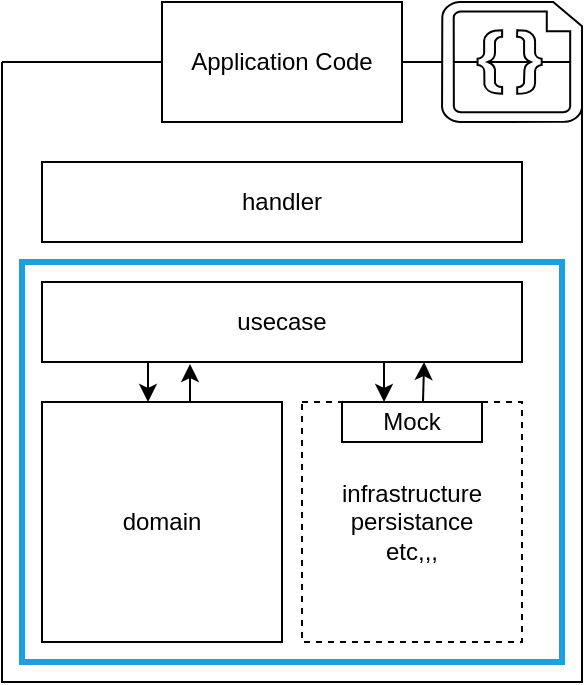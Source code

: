 <mxfile>
    <diagram id="oCnMzEwWn_oRvPSk0UY6" name="Page-1">
        <mxGraphModel dx="1044" dy="802" grid="1" gridSize="10" guides="1" tooltips="1" connect="1" arrows="1" fold="1" page="1" pageScale="1" pageWidth="850" pageHeight="1100" math="0" shadow="0">
            <root>
                <mxCell id="0"/>
                <mxCell id="1" parent="0"/>
                <mxCell id="2" value="" style="swimlane;startSize=0;" parent="1" vertex="1">
                    <mxGeometry x="240" y="160" width="290" height="310" as="geometry">
                        <mxRectangle x="240" y="160" width="50" height="40" as="alternateBounds"/>
                    </mxGeometry>
                </mxCell>
                <mxCell id="19" value="" style="rounded=0;whiteSpace=wrap;html=1;strokeColor=#1BA1E2;strokeWidth=3;" vertex="1" parent="2">
                    <mxGeometry x="10" y="100" width="270" height="200" as="geometry"/>
                </mxCell>
                <mxCell id="12" value="handler" style="rounded=0;whiteSpace=wrap;html=1;" parent="2" vertex="1">
                    <mxGeometry x="20" y="50" width="240" height="40" as="geometry"/>
                </mxCell>
                <mxCell id="23" style="edgeStyle=none;html=1;exitX=0.25;exitY=1;exitDx=0;exitDy=0;entryX=0.5;entryY=0;entryDx=0;entryDy=0;" edge="1" parent="2">
                    <mxGeometry relative="1" as="geometry">
                        <mxPoint x="73" y="150" as="sourcePoint"/>
                        <mxPoint x="73" y="170" as="targetPoint"/>
                    </mxGeometry>
                </mxCell>
                <mxCell id="27" style="edgeStyle=none;html=1;exitX=0.75;exitY=1;exitDx=0;exitDy=0;entryX=0.429;entryY=0;entryDx=0;entryDy=0;entryPerimeter=0;" edge="1" parent="2">
                    <mxGeometry relative="1" as="geometry">
                        <mxPoint x="191" y="150" as="sourcePoint"/>
                        <mxPoint x="191.03" y="170" as="targetPoint"/>
                    </mxGeometry>
                </mxCell>
                <mxCell id="13" value="usecase" style="rounded=0;whiteSpace=wrap;html=1;" parent="2" vertex="1">
                    <mxGeometry x="20" y="110" width="240" height="40" as="geometry"/>
                </mxCell>
                <mxCell id="24" style="edgeStyle=none;html=1;exitX=0.75;exitY=0;exitDx=0;exitDy=0;entryX=0.375;entryY=1.025;entryDx=0;entryDy=0;entryPerimeter=0;" edge="1" parent="2">
                    <mxGeometry relative="1" as="geometry">
                        <mxPoint x="94" y="170" as="sourcePoint"/>
                        <mxPoint x="94" y="151" as="targetPoint"/>
                    </mxGeometry>
                </mxCell>
                <mxCell id="14" value="domain" style="rounded=0;whiteSpace=wrap;html=1;" parent="2" vertex="1">
                    <mxGeometry x="20" y="170" width="120" height="120" as="geometry"/>
                </mxCell>
                <mxCell id="17" value="infrastructure&lt;br&gt;persistance&lt;br&gt;etc,,," style="rounded=0;whiteSpace=wrap;html=1;dashed=1;" parent="2" vertex="1">
                    <mxGeometry x="150" y="170" width="110" height="120" as="geometry"/>
                </mxCell>
                <mxCell id="28" style="edgeStyle=none;html=1;exitX=0.75;exitY=0;exitDx=0;exitDy=0;entryX=0.846;entryY=1;entryDx=0;entryDy=0;entryPerimeter=0;" edge="1" parent="2">
                    <mxGeometry relative="1" as="geometry">
                        <mxPoint x="210.5" y="170" as="sourcePoint"/>
                        <mxPoint x="211.04" y="150" as="targetPoint"/>
                    </mxGeometry>
                </mxCell>
                <mxCell id="18" value="Mock" style="rounded=0;whiteSpace=wrap;html=1;" vertex="1" parent="2">
                    <mxGeometry x="170" y="170" width="70" height="20" as="geometry"/>
                </mxCell>
                <mxCell id="6" value="Application Code" style="rounded=0;whiteSpace=wrap;html=1;" parent="1" vertex="1">
                    <mxGeometry x="320" y="130" width="120" height="60" as="geometry"/>
                </mxCell>
                <mxCell id="7" value="" style="verticalLabelPosition=bottom;html=1;verticalAlign=top;align=center;shape=mxgraph.azure.code_file;pointerEvents=1;" parent="1" vertex="1">
                    <mxGeometry x="460" y="130" width="70" height="60" as="geometry"/>
                </mxCell>
            </root>
        </mxGraphModel>
    </diagram>
</mxfile>